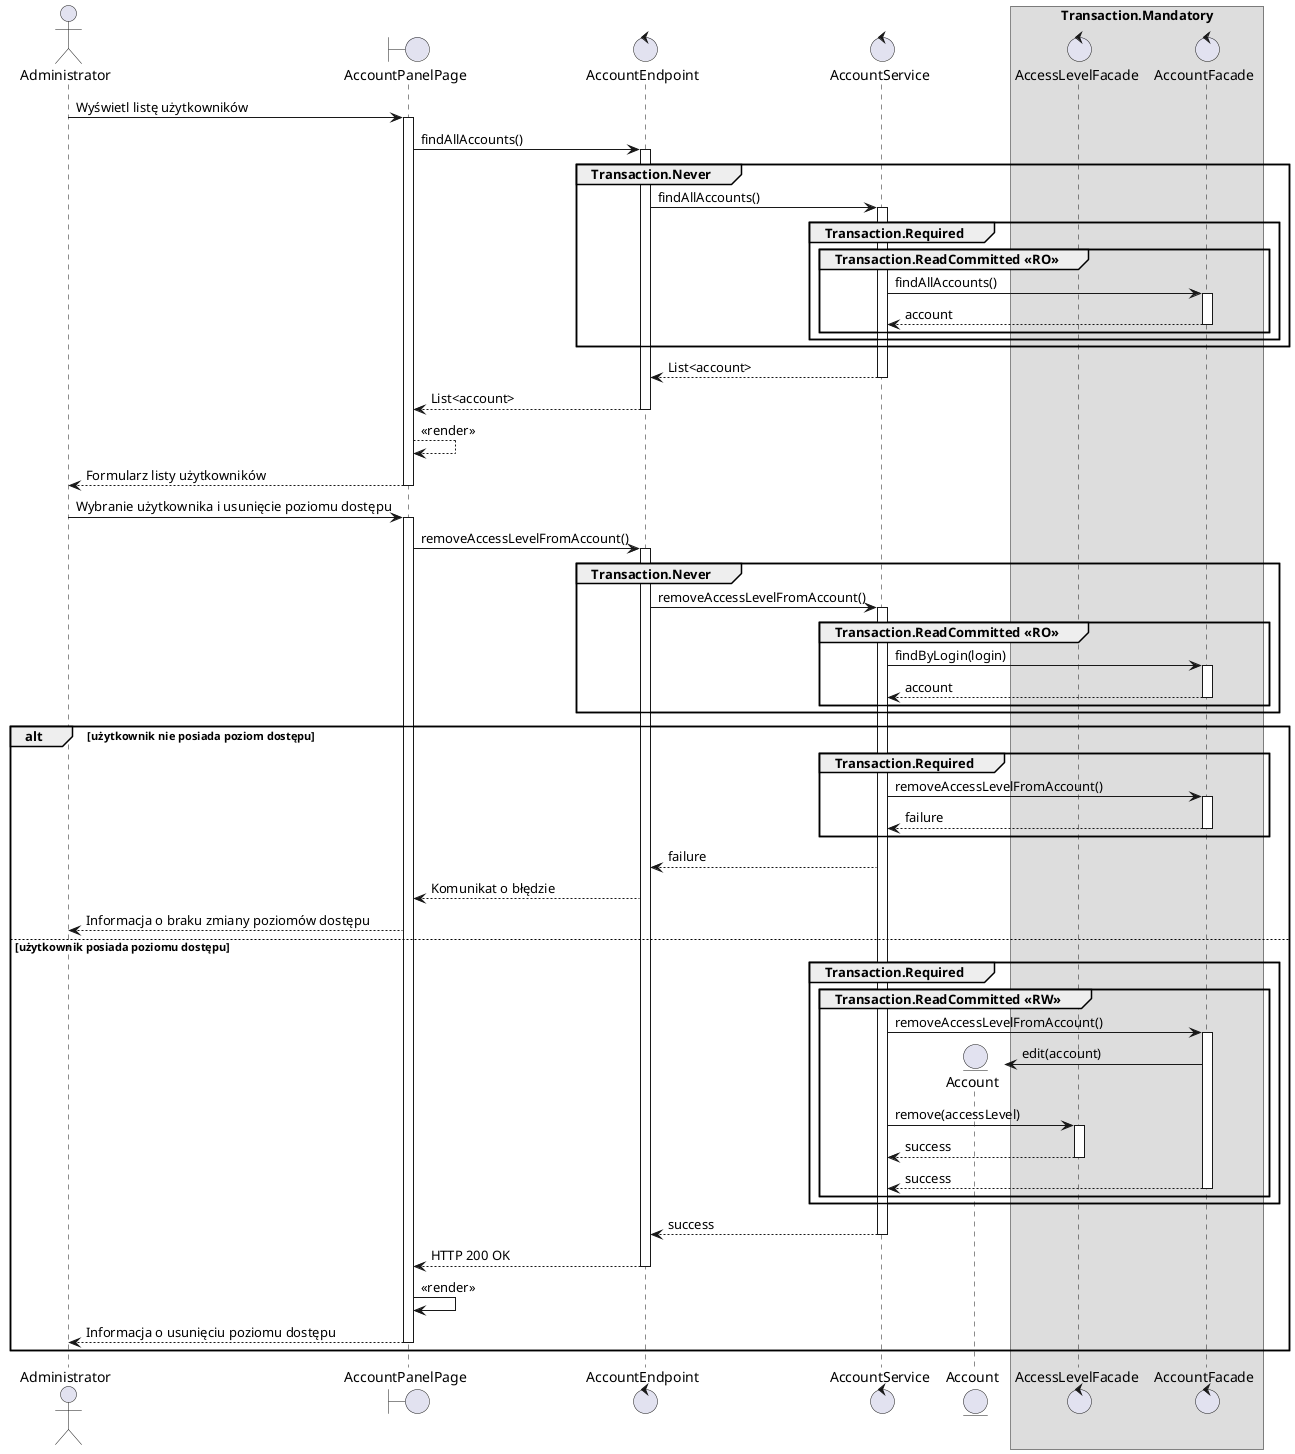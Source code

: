 @startuml MOK.6 - Odłącz poziom dostępu

actor Administrator as admin
boundary AccountPanelPage as gui
control AccountEndpoint as controller
control AccountService as service
control AccountFacade as facade
control AccessLevelFacade as facadeLevel
entity Account as account

skinparam backgroundcolor transparent
box Transaction.Mandatory 
    participant facadeLevel
    participant facade
end box

admin -> gui ++ : Wyświetl listę użytkowników
gui -> controller ++ :  findAllAccounts()
group Transaction.Never
    controller -> service ++ : findAllAccounts()
    group Transaction.Required
        group Transaction.ReadCommitted <<RO>>
            service -> facade ++ : findAllAccounts()
            return account
        end
    end
end
return List<account>
return List<account>
gui --> gui : <<render>>
return Formularz listy użytkowników

admin -> gui ++ : Wybranie użytkownika i usunięcie poziomu dostępu
gui -> controller ++ : removeAccessLevelFromAccount()

group Transaction.Never
    controller -> service ++ : removeAccessLevelFromAccount() 

    group Transaction.ReadCommitted <<RO>>
        service -> facade ++ : findByLogin(login)
        return account
    end
end

alt użytkownik nie posiada poziom dostępu
    group Transaction.Required
        service -> facade ++ : removeAccessLevelFromAccount()
        return failure
    end
    service --> controller : failure
    controller --> gui : Komunikat o błędzie
    gui --> admin : Informacja o braku zmiany poziomów dostępu
else użytkownik posiada poziomu dostępu
    group Transaction.Required
        group Transaction.ReadCommitted <<RW>>
            service -> facade ++ : removeAccessLevelFromAccount()
            facade -> account ** : edit(account)
            service -> facadeLevel ++: remove(accessLevel)
            return success
        return success
        end
    end
return success
return HTTP 200 OK
gui -> gui : <<render>>
return Informacja o usunięciu poziomu dostępu
end

@enduml